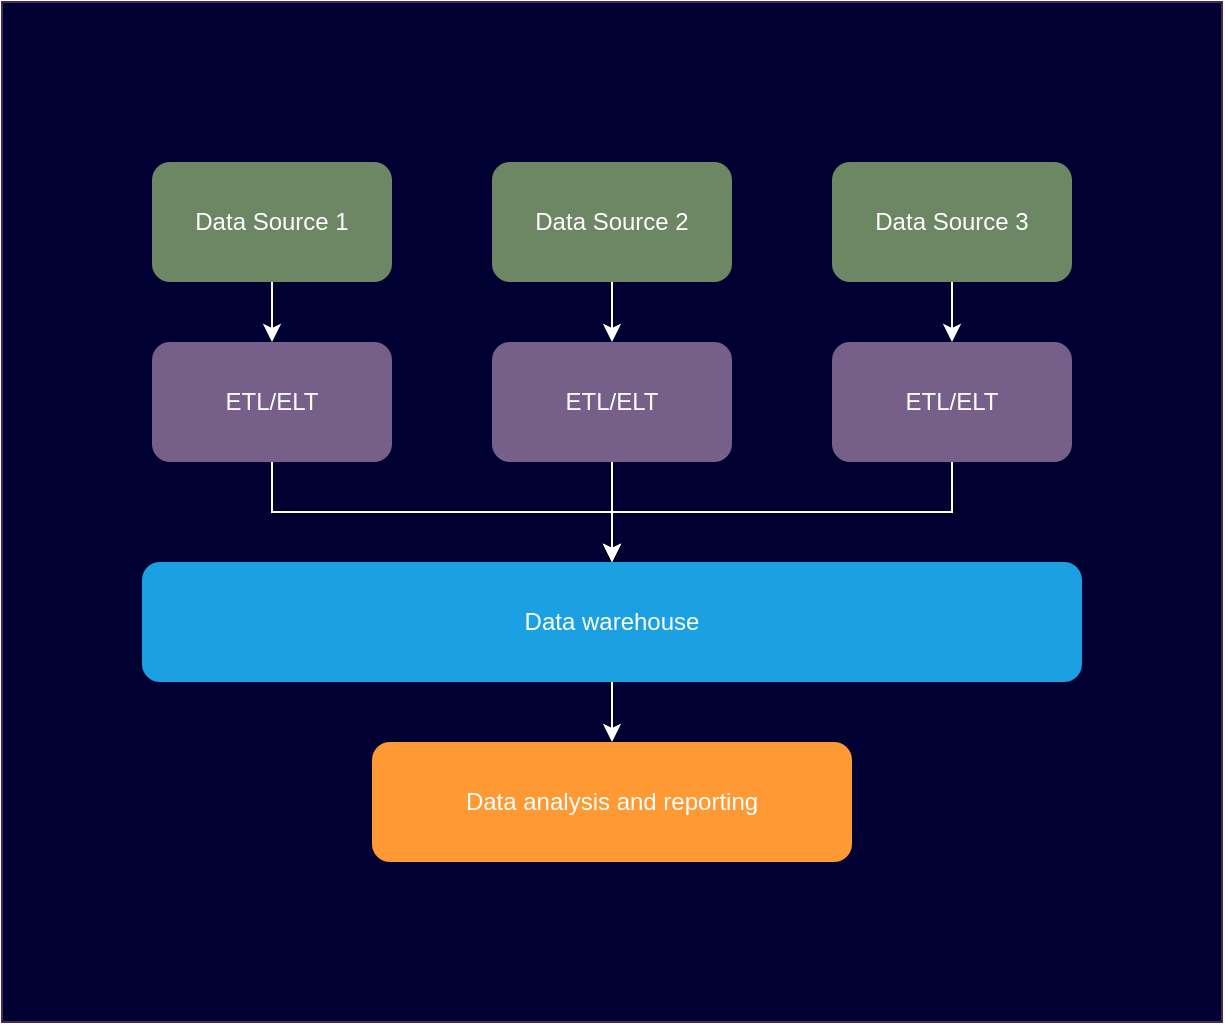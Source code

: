 <mxfile version="28.2.5" pages="2">
  <diagram name="Datawarehouse" id="9LHd4YJCfMJcmH1EGs_j">
    <mxGraphModel dx="830" dy="743" grid="1" gridSize="10" guides="1" tooltips="1" connect="1" arrows="1" fold="1" page="1" pageScale="1" pageWidth="850" pageHeight="1100" math="0" shadow="0">
      <root>
        <mxCell id="0" />
        <mxCell id="1" parent="0" />
        <mxCell id="UE_uhXEpv-yHipMTq9RW-25" value="" style="rounded=0;whiteSpace=wrap;html=1;fillColor=#000033;fontColor=#ffffff;strokeColor=#432D57;movable=1;resizable=1;rotatable=1;deletable=1;editable=1;locked=0;connectable=1;" vertex="1" parent="1">
          <mxGeometry x="190" y="130" width="610" height="510" as="geometry" />
        </mxCell>
        <mxCell id="UE_uhXEpv-yHipMTq9RW-17" style="edgeStyle=orthogonalEdgeStyle;rounded=0;orthogonalLoop=1;jettySize=auto;html=1;strokeColor=#FFFFFF;" edge="1" parent="1" source="UE_uhXEpv-yHipMTq9RW-1" target="UE_uhXEpv-yHipMTq9RW-5">
          <mxGeometry relative="1" as="geometry" />
        </mxCell>
        <mxCell id="UE_uhXEpv-yHipMTq9RW-1" value="Data Source 1" style="rounded=1;whiteSpace=wrap;html=1;fillColor=#6d8764;strokeColor=none;fontColor=#ffffff;" vertex="1" parent="1">
          <mxGeometry x="265" y="210" width="120" height="60" as="geometry" />
        </mxCell>
        <mxCell id="UE_uhXEpv-yHipMTq9RW-18" style="edgeStyle=orthogonalEdgeStyle;rounded=0;orthogonalLoop=1;jettySize=auto;html=1;entryX=0.5;entryY=0;entryDx=0;entryDy=0;strokeColor=#FFFFFF;" edge="1" parent="1" source="UE_uhXEpv-yHipMTq9RW-2" target="UE_uhXEpv-yHipMTq9RW-14">
          <mxGeometry relative="1" as="geometry" />
        </mxCell>
        <mxCell id="UE_uhXEpv-yHipMTq9RW-2" value="Data Source 2" style="rounded=1;whiteSpace=wrap;html=1;fillColor=#6d8764;strokeColor=none;fontColor=#ffffff;" vertex="1" parent="1">
          <mxGeometry x="435" y="210" width="120" height="60" as="geometry" />
        </mxCell>
        <mxCell id="UE_uhXEpv-yHipMTq9RW-19" style="edgeStyle=orthogonalEdgeStyle;rounded=0;orthogonalLoop=1;jettySize=auto;html=1;entryX=0.5;entryY=0;entryDx=0;entryDy=0;strokeColor=#FFFFFF;" edge="1" parent="1" source="UE_uhXEpv-yHipMTq9RW-3" target="UE_uhXEpv-yHipMTq9RW-7">
          <mxGeometry relative="1" as="geometry" />
        </mxCell>
        <mxCell id="UE_uhXEpv-yHipMTq9RW-3" value="Data Source 3" style="rounded=1;whiteSpace=wrap;html=1;fillColor=#6d8764;strokeColor=none;fontColor=#ffffff;" vertex="1" parent="1">
          <mxGeometry x="605" y="210" width="120" height="60" as="geometry" />
        </mxCell>
        <mxCell id="UE_uhXEpv-yHipMTq9RW-20" style="edgeStyle=orthogonalEdgeStyle;rounded=0;orthogonalLoop=1;jettySize=auto;html=1;entryX=0.5;entryY=0;entryDx=0;entryDy=0;strokeColor=#FFFFFF;" edge="1" parent="1" source="UE_uhXEpv-yHipMTq9RW-5" target="UE_uhXEpv-yHipMTq9RW-15">
          <mxGeometry relative="1" as="geometry" />
        </mxCell>
        <mxCell id="UE_uhXEpv-yHipMTq9RW-5" value="ETL/ELT" style="rounded=1;whiteSpace=wrap;html=1;fillColor=#76608a;fontColor=#ffffff;strokeColor=none;" vertex="1" parent="1">
          <mxGeometry x="265" y="300" width="120" height="60" as="geometry" />
        </mxCell>
        <mxCell id="UE_uhXEpv-yHipMTq9RW-22" style="edgeStyle=orthogonalEdgeStyle;rounded=0;orthogonalLoop=1;jettySize=auto;html=1;strokeColor=#FFFFFF;" edge="1" parent="1" source="UE_uhXEpv-yHipMTq9RW-7" target="UE_uhXEpv-yHipMTq9RW-15">
          <mxGeometry relative="1" as="geometry" />
        </mxCell>
        <mxCell id="UE_uhXEpv-yHipMTq9RW-7" value="ETL/ELT" style="rounded=1;whiteSpace=wrap;html=1;fillColor=#76608a;fontColor=#ffffff;strokeColor=none;" vertex="1" parent="1">
          <mxGeometry x="605" y="300" width="120" height="60" as="geometry" />
        </mxCell>
        <mxCell id="UE_uhXEpv-yHipMTq9RW-21" style="edgeStyle=orthogonalEdgeStyle;rounded=0;orthogonalLoop=1;jettySize=auto;html=1;strokeColor=#FFFFFF;" edge="1" parent="1" source="UE_uhXEpv-yHipMTq9RW-14" target="UE_uhXEpv-yHipMTq9RW-15">
          <mxGeometry relative="1" as="geometry" />
        </mxCell>
        <mxCell id="UE_uhXEpv-yHipMTq9RW-14" value="ETL/ELT" style="rounded=1;whiteSpace=wrap;html=1;fillColor=#76608a;fontColor=#ffffff;strokeColor=none;" vertex="1" parent="1">
          <mxGeometry x="435" y="300" width="120" height="60" as="geometry" />
        </mxCell>
        <mxCell id="UE_uhXEpv-yHipMTq9RW-23" style="edgeStyle=orthogonalEdgeStyle;rounded=0;orthogonalLoop=1;jettySize=auto;html=1;strokeColor=#FFFFFF;" edge="1" parent="1" source="UE_uhXEpv-yHipMTq9RW-15" target="UE_uhXEpv-yHipMTq9RW-16">
          <mxGeometry relative="1" as="geometry" />
        </mxCell>
        <mxCell id="UE_uhXEpv-yHipMTq9RW-15" value="Data warehouse" style="rounded=1;whiteSpace=wrap;html=1;fillColor=#1ba1e2;fontColor=#ffffff;strokeColor=none;" vertex="1" parent="1">
          <mxGeometry x="260" y="410" width="470" height="60" as="geometry" />
        </mxCell>
        <mxCell id="UE_uhXEpv-yHipMTq9RW-16" value="Data analysis and reporting" style="rounded=1;whiteSpace=wrap;html=1;fillColor=#FF9933;fontColor=#FFFFFF;strokeColor=none;" vertex="1" parent="1">
          <mxGeometry x="375" y="500" width="240" height="60" as="geometry" />
        </mxCell>
      </root>
    </mxGraphModel>
  </diagram>
  <diagram id="6QzCWwU7vb0tK5PkP0zC" name="Datamart">
    <mxGraphModel dx="830" dy="743" grid="1" gridSize="10" guides="1" tooltips="1" connect="1" arrows="1" fold="1" page="1" pageScale="1" pageWidth="850" pageHeight="1100" math="0" shadow="0">
      <root>
        <mxCell id="0" />
        <mxCell id="1" parent="0" />
        <mxCell id="oU6MNeogIMjWBfyTgfl3-1" value="" style="rounded=0;whiteSpace=wrap;html=1;fillColor=#000033;fontColor=#ffffff;strokeColor=#432D57;movable=0;resizable=0;rotatable=0;deletable=0;editable=0;locked=1;connectable=0;" vertex="1" parent="1">
          <mxGeometry x="170" y="130" width="680" height="660" as="geometry" />
        </mxCell>
        <mxCell id="oU6MNeogIMjWBfyTgfl3-2" style="edgeStyle=orthogonalEdgeStyle;rounded=0;orthogonalLoop=1;jettySize=auto;html=1;strokeColor=#FFFFFF;" edge="1" parent="1" source="oU6MNeogIMjWBfyTgfl3-3" target="oU6MNeogIMjWBfyTgfl3-9">
          <mxGeometry relative="1" as="geometry" />
        </mxCell>
        <mxCell id="oU6MNeogIMjWBfyTgfl3-3" value="Data Source 1" style="rounded=1;whiteSpace=wrap;html=1;fillColor=#6d8764;strokeColor=none;fontColor=#ffffff;" vertex="1" parent="1">
          <mxGeometry x="280" y="190" width="120" height="60" as="geometry" />
        </mxCell>
        <mxCell id="oU6MNeogIMjWBfyTgfl3-4" style="edgeStyle=orthogonalEdgeStyle;rounded=0;orthogonalLoop=1;jettySize=auto;html=1;entryX=0.5;entryY=0;entryDx=0;entryDy=0;strokeColor=#FFFFFF;" edge="1" parent="1" source="oU6MNeogIMjWBfyTgfl3-5" target="oU6MNeogIMjWBfyTgfl3-13">
          <mxGeometry relative="1" as="geometry" />
        </mxCell>
        <mxCell id="oU6MNeogIMjWBfyTgfl3-5" value="Data Source 2" style="rounded=1;whiteSpace=wrap;html=1;fillColor=#6d8764;strokeColor=none;fontColor=#ffffff;" vertex="1" parent="1">
          <mxGeometry x="450" y="190" width="120" height="60" as="geometry" />
        </mxCell>
        <mxCell id="oU6MNeogIMjWBfyTgfl3-6" style="edgeStyle=orthogonalEdgeStyle;rounded=0;orthogonalLoop=1;jettySize=auto;html=1;entryX=0.5;entryY=0;entryDx=0;entryDy=0;strokeColor=#FFFFFF;" edge="1" parent="1" source="oU6MNeogIMjWBfyTgfl3-7" target="oU6MNeogIMjWBfyTgfl3-11">
          <mxGeometry relative="1" as="geometry" />
        </mxCell>
        <mxCell id="oU6MNeogIMjWBfyTgfl3-7" value="Data Source 3" style="rounded=1;whiteSpace=wrap;html=1;fillColor=#6d8764;strokeColor=none;fontColor=#ffffff;" vertex="1" parent="1">
          <mxGeometry x="620" y="190" width="120" height="60" as="geometry" />
        </mxCell>
        <mxCell id="oU6MNeogIMjWBfyTgfl3-8" style="edgeStyle=orthogonalEdgeStyle;rounded=0;orthogonalLoop=1;jettySize=auto;html=1;entryX=0.5;entryY=0;entryDx=0;entryDy=0;strokeColor=#FFFFFF;" edge="1" parent="1" source="oU6MNeogIMjWBfyTgfl3-9" target="oU6MNeogIMjWBfyTgfl3-15">
          <mxGeometry relative="1" as="geometry" />
        </mxCell>
        <mxCell id="oU6MNeogIMjWBfyTgfl3-9" value="ETL/ELT" style="rounded=1;whiteSpace=wrap;html=1;fillColor=#76608a;fontColor=#ffffff;strokeColor=none;" vertex="1" parent="1">
          <mxGeometry x="280" y="280" width="120" height="60" as="geometry" />
        </mxCell>
        <mxCell id="oU6MNeogIMjWBfyTgfl3-10" style="edgeStyle=orthogonalEdgeStyle;rounded=0;orthogonalLoop=1;jettySize=auto;html=1;strokeColor=#FFFFFF;" edge="1" parent="1" source="oU6MNeogIMjWBfyTgfl3-11" target="oU6MNeogIMjWBfyTgfl3-15">
          <mxGeometry relative="1" as="geometry" />
        </mxCell>
        <mxCell id="oU6MNeogIMjWBfyTgfl3-11" value="ETL/ELT" style="rounded=1;whiteSpace=wrap;html=1;fillColor=#76608a;fontColor=#ffffff;strokeColor=none;" vertex="1" parent="1">
          <mxGeometry x="620" y="280" width="120" height="60" as="geometry" />
        </mxCell>
        <mxCell id="oU6MNeogIMjWBfyTgfl3-12" style="edgeStyle=orthogonalEdgeStyle;rounded=0;orthogonalLoop=1;jettySize=auto;html=1;strokeColor=#FFFFFF;" edge="1" parent="1" source="oU6MNeogIMjWBfyTgfl3-13" target="oU6MNeogIMjWBfyTgfl3-15">
          <mxGeometry relative="1" as="geometry" />
        </mxCell>
        <mxCell id="oU6MNeogIMjWBfyTgfl3-13" value="ETL/ELT" style="rounded=1;whiteSpace=wrap;html=1;fillColor=#76608a;fontColor=#ffffff;strokeColor=none;" vertex="1" parent="1">
          <mxGeometry x="450" y="280" width="120" height="60" as="geometry" />
        </mxCell>
        <mxCell id="oU6MNeogIMjWBfyTgfl3-21" style="edgeStyle=orthogonalEdgeStyle;rounded=0;orthogonalLoop=1;jettySize=auto;html=1;entryX=0.5;entryY=0;entryDx=0;entryDy=0;strokeColor=#FFFFFF;" edge="1" parent="1" source="oU6MNeogIMjWBfyTgfl3-15" target="oU6MNeogIMjWBfyTgfl3-18">
          <mxGeometry relative="1" as="geometry" />
        </mxCell>
        <mxCell id="oU6MNeogIMjWBfyTgfl3-22" style="edgeStyle=orthogonalEdgeStyle;rounded=0;orthogonalLoop=1;jettySize=auto;html=1;entryX=0.5;entryY=0;entryDx=0;entryDy=0;strokeColor=#FFFFFF;" edge="1" parent="1" source="oU6MNeogIMjWBfyTgfl3-15" target="oU6MNeogIMjWBfyTgfl3-19">
          <mxGeometry relative="1" as="geometry" />
        </mxCell>
        <mxCell id="oU6MNeogIMjWBfyTgfl3-23" style="edgeStyle=orthogonalEdgeStyle;rounded=0;orthogonalLoop=1;jettySize=auto;html=1;entryX=0.5;entryY=0;entryDx=0;entryDy=0;strokeColor=#FFFFFF;" edge="1" parent="1" source="oU6MNeogIMjWBfyTgfl3-15" target="oU6MNeogIMjWBfyTgfl3-17">
          <mxGeometry relative="1" as="geometry" />
        </mxCell>
        <mxCell id="oU6MNeogIMjWBfyTgfl3-24" style="edgeStyle=orthogonalEdgeStyle;rounded=0;orthogonalLoop=1;jettySize=auto;html=1;entryX=0.5;entryY=0;entryDx=0;entryDy=0;strokeColor=#FFFFFF;" edge="1" parent="1" source="oU6MNeogIMjWBfyTgfl3-15" target="oU6MNeogIMjWBfyTgfl3-20">
          <mxGeometry relative="1" as="geometry" />
        </mxCell>
        <mxCell id="oU6MNeogIMjWBfyTgfl3-15" value="Data warehouse" style="rounded=1;whiteSpace=wrap;html=1;fillColor=#1ba1e2;fontColor=#ffffff;strokeColor=none;" vertex="1" parent="1">
          <mxGeometry x="275" y="390" width="470" height="60" as="geometry" />
        </mxCell>
        <mxCell id="jQ7Uq5LciLVBznWmaXru-4" style="edgeStyle=orthogonalEdgeStyle;rounded=0;orthogonalLoop=1;jettySize=auto;html=1;entryX=0.5;entryY=0;entryDx=0;entryDy=0;strokeColor=#FFFFFF;" edge="1" parent="1" source="oU6MNeogIMjWBfyTgfl3-17" target="jQ7Uq5LciLVBznWmaXru-1">
          <mxGeometry relative="1" as="geometry" />
        </mxCell>
        <mxCell id="oU6MNeogIMjWBfyTgfl3-17" value="Datamart 1" style="rounded=1;whiteSpace=wrap;html=1;fillColor=#76608a;fontColor=#ffffff;strokeColor=none;" vertex="1" parent="1">
          <mxGeometry x="210" y="510" width="120" height="60" as="geometry" />
        </mxCell>
        <mxCell id="jQ7Uq5LciLVBznWmaXru-6" style="edgeStyle=orthogonalEdgeStyle;rounded=0;orthogonalLoop=1;jettySize=auto;html=1;entryX=0.5;entryY=0;entryDx=0;entryDy=0;strokeColor=#FFFFFF;" edge="1" parent="1" source="oU6MNeogIMjWBfyTgfl3-18" target="jQ7Uq5LciLVBznWmaXru-2">
          <mxGeometry relative="1" as="geometry" />
        </mxCell>
        <mxCell id="oU6MNeogIMjWBfyTgfl3-18" value="Datamart 3" style="rounded=1;whiteSpace=wrap;html=1;fillColor=#76608a;fontColor=#ffffff;strokeColor=none;" vertex="1" parent="1">
          <mxGeometry x="530" y="510" width="120" height="60" as="geometry" />
        </mxCell>
        <mxCell id="jQ7Uq5LciLVBznWmaXru-5" style="edgeStyle=orthogonalEdgeStyle;rounded=0;orthogonalLoop=1;jettySize=auto;html=1;entryX=0.5;entryY=0;entryDx=0;entryDy=0;strokeColor=#FFFFFF;" edge="1" parent="1" source="oU6MNeogIMjWBfyTgfl3-19" target="jQ7Uq5LciLVBznWmaXru-3">
          <mxGeometry relative="1" as="geometry" />
        </mxCell>
        <mxCell id="oU6MNeogIMjWBfyTgfl3-19" value="Datamart 2" style="rounded=1;whiteSpace=wrap;html=1;fillColor=#76608a;fontColor=#ffffff;strokeColor=none;" vertex="1" parent="1">
          <mxGeometry x="365" y="510" width="120" height="60" as="geometry" />
        </mxCell>
        <mxCell id="oU6MNeogIMjWBfyTgfl3-20" value="Datamart 3" style="rounded=1;whiteSpace=wrap;html=1;fillColor=#76608a;fontColor=#ffffff;strokeColor=none;" vertex="1" parent="1">
          <mxGeometry x="700" y="510" width="120" height="60" as="geometry" />
        </mxCell>
        <mxCell id="jQ7Uq5LciLVBznWmaXru-1" value="Data client 1 Marketing" style="rounded=1;whiteSpace=wrap;html=1;fillColor=#FF9933;fontColor=#FFFFFF;strokeColor=none;" vertex="1" parent="1">
          <mxGeometry x="210" y="630" width="120" height="60" as="geometry" />
        </mxCell>
        <mxCell id="jQ7Uq5LciLVBznWmaXru-2" value="Data client 3&amp;nbsp;&lt;div&gt;Data scientist&lt;/div&gt;" style="rounded=1;whiteSpace=wrap;html=1;fillColor=#FF9933;fontColor=#FFFFFF;strokeColor=none;" vertex="1" parent="1">
          <mxGeometry x="620" y="630" width="120" height="60" as="geometry" />
        </mxCell>
        <mxCell id="jQ7Uq5LciLVBznWmaXru-3" value="Data client 1&amp;nbsp;&lt;div&gt;Sales&lt;/div&gt;" style="rounded=1;whiteSpace=wrap;html=1;fillColor=#FF9933;fontColor=#FFFFFF;strokeColor=none;" vertex="1" parent="1">
          <mxGeometry x="365" y="630" width="120" height="60" as="geometry" />
        </mxCell>
        <mxCell id="jQ7Uq5LciLVBznWmaXru-7" style="edgeStyle=orthogonalEdgeStyle;rounded=0;orthogonalLoop=1;jettySize=auto;html=1;entryX=0.5;entryY=0;entryDx=0;entryDy=0;strokeColor=#FFFFFF;" edge="1" parent="1" source="oU6MNeogIMjWBfyTgfl3-20" target="jQ7Uq5LciLVBznWmaXru-2">
          <mxGeometry relative="1" as="geometry" />
        </mxCell>
      </root>
    </mxGraphModel>
  </diagram>
</mxfile>
